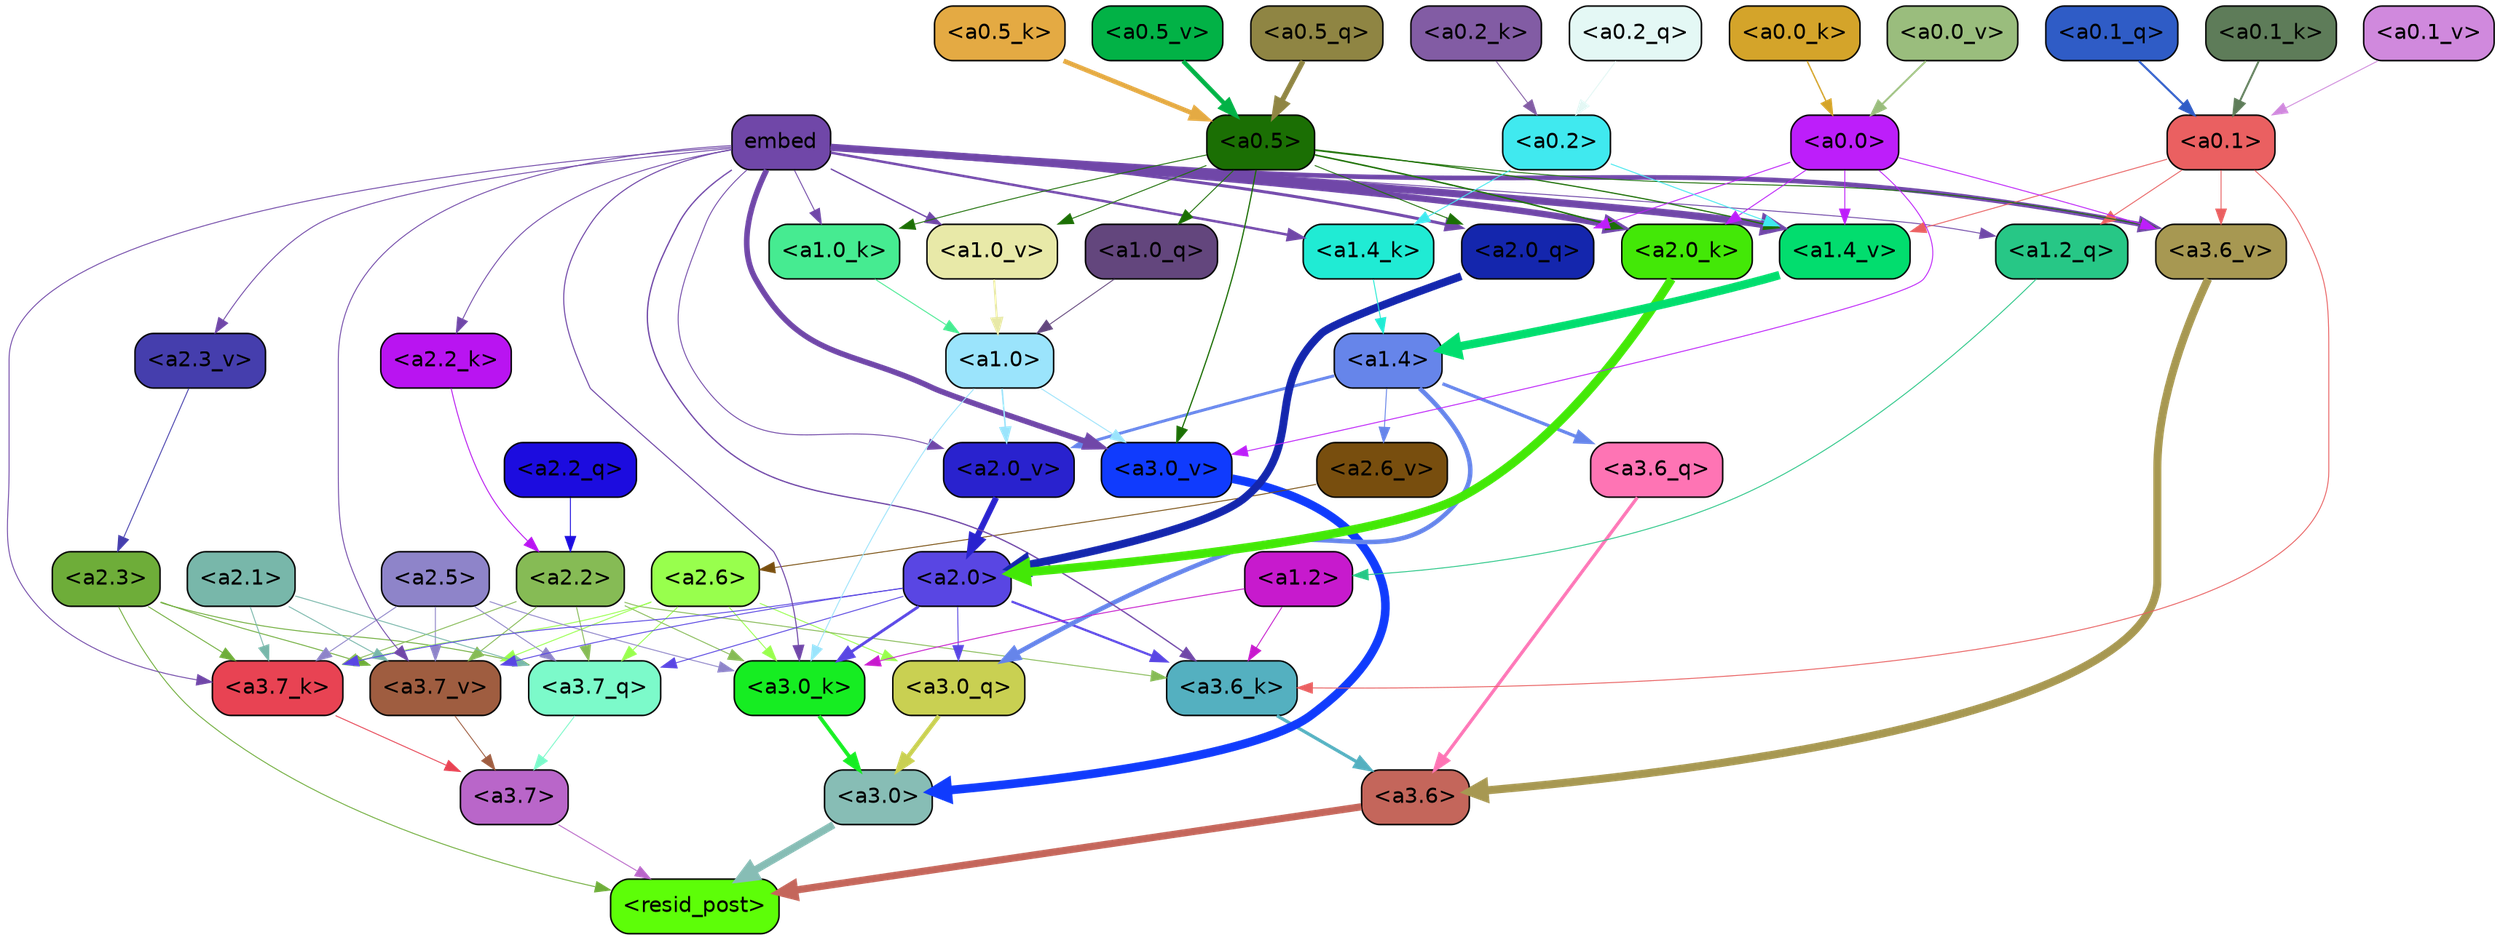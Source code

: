strict digraph "" {
	graph [bgcolor=transparent,
		layout=dot,
		overlap=false,
		splines=true
	];
	"<a3.7>"	[color=black,
		fillcolor="#b966c9",
		fontname=Helvetica,
		shape=box,
		style="filled, rounded"];
	"<resid_post>"	[color=black,
		fillcolor="#5dfe08",
		fontname=Helvetica,
		shape=box,
		style="filled, rounded"];
	"<a3.7>" -> "<resid_post>"	[color="#b966c9",
		penwidth=0.6];
	"<a3.6>"	[color=black,
		fillcolor="#c4665b",
		fontname=Helvetica,
		shape=box,
		style="filled, rounded"];
	"<a3.6>" -> "<resid_post>"	[color="#c4665b",
		penwidth=4.7534414529800415];
	"<a3.0>"	[color=black,
		fillcolor="#87bdb5",
		fontname=Helvetica,
		shape=box,
		style="filled, rounded"];
	"<a3.0>" -> "<resid_post>"	[color="#87bdb5",
		penwidth=4.898576855659485];
	"<a2.3>"	[color=black,
		fillcolor="#6ead39",
		fontname=Helvetica,
		shape=box,
		style="filled, rounded"];
	"<a2.3>" -> "<resid_post>"	[color="#6ead39",
		penwidth=0.6];
	"<a3.7_q>"	[color=black,
		fillcolor="#7cfaca",
		fontname=Helvetica,
		shape=box,
		style="filled, rounded"];
	"<a2.3>" -> "<a3.7_q>"	[color="#6ead39",
		penwidth=0.6];
	"<a3.7_k>"	[color=black,
		fillcolor="#e84353",
		fontname=Helvetica,
		shape=box,
		style="filled, rounded"];
	"<a2.3>" -> "<a3.7_k>"	[color="#6ead39",
		penwidth=0.6];
	"<a3.7_v>"	[color=black,
		fillcolor="#9f5d40",
		fontname=Helvetica,
		shape=box,
		style="filled, rounded"];
	"<a2.3>" -> "<a3.7_v>"	[color="#6ead39",
		penwidth=0.6];
	"<a3.7_q>" -> "<a3.7>"	[color="#7cfaca",
		penwidth=0.6];
	"<a3.6_q>"	[color=black,
		fillcolor="#fe74b4",
		fontname=Helvetica,
		shape=box,
		style="filled, rounded"];
	"<a3.6_q>" -> "<a3.6>"	[color="#fe74b4",
		penwidth=2.160832464694977];
	"<a3.0_q>"	[color=black,
		fillcolor="#c9d052",
		fontname=Helvetica,
		shape=box,
		style="filled, rounded"];
	"<a3.0_q>" -> "<a3.0>"	[color="#c9d052",
		penwidth=2.870753765106201];
	"<a3.7_k>" -> "<a3.7>"	[color="#e84353",
		penwidth=0.6];
	"<a3.6_k>"	[color=black,
		fillcolor="#54b0c0",
		fontname=Helvetica,
		shape=box,
		style="filled, rounded"];
	"<a3.6_k>" -> "<a3.6>"	[color="#54b0c0",
		penwidth=2.13908451795578];
	"<a3.0_k>"	[color=black,
		fillcolor="#16ed22",
		fontname=Helvetica,
		shape=box,
		style="filled, rounded"];
	"<a3.0_k>" -> "<a3.0>"	[color="#16ed22",
		penwidth=2.520303964614868];
	"<a3.7_v>" -> "<a3.7>"	[color="#9f5d40",
		penwidth=0.6];
	"<a3.6_v>"	[color=black,
		fillcolor="#a79852",
		fontname=Helvetica,
		shape=box,
		style="filled, rounded"];
	"<a3.6_v>" -> "<a3.6>"	[color="#a79852",
		penwidth=5.297133803367615];
	"<a3.0_v>"	[color=black,
		fillcolor="#103bfd",
		fontname=Helvetica,
		shape=box,
		style="filled, rounded"];
	"<a3.0_v>" -> "<a3.0>"	[color="#103bfd",
		penwidth=5.680712580680847];
	"<a2.6>"	[color=black,
		fillcolor="#98ff4d",
		fontname=Helvetica,
		shape=box,
		style="filled, rounded"];
	"<a2.6>" -> "<a3.7_q>"	[color="#98ff4d",
		penwidth=0.6];
	"<a2.6>" -> "<a3.0_q>"	[color="#98ff4d",
		penwidth=0.6];
	"<a2.6>" -> "<a3.7_k>"	[color="#98ff4d",
		penwidth=0.6];
	"<a2.6>" -> "<a3.0_k>"	[color="#98ff4d",
		penwidth=0.6];
	"<a2.6>" -> "<a3.7_v>"	[color="#98ff4d",
		penwidth=0.6];
	"<a2.5>"	[color=black,
		fillcolor="#8e84c9",
		fontname=Helvetica,
		shape=box,
		style="filled, rounded"];
	"<a2.5>" -> "<a3.7_q>"	[color="#8e84c9",
		penwidth=0.6];
	"<a2.5>" -> "<a3.7_k>"	[color="#8e84c9",
		penwidth=0.6];
	"<a2.5>" -> "<a3.0_k>"	[color="#8e84c9",
		penwidth=0.6];
	"<a2.5>" -> "<a3.7_v>"	[color="#8e84c9",
		penwidth=0.6];
	"<a2.2>"	[color=black,
		fillcolor="#86bb55",
		fontname=Helvetica,
		shape=box,
		style="filled, rounded"];
	"<a2.2>" -> "<a3.7_q>"	[color="#86bb55",
		penwidth=0.6];
	"<a2.2>" -> "<a3.7_k>"	[color="#86bb55",
		penwidth=0.6];
	"<a2.2>" -> "<a3.6_k>"	[color="#86bb55",
		penwidth=0.6];
	"<a2.2>" -> "<a3.0_k>"	[color="#86bb55",
		penwidth=0.6];
	"<a2.2>" -> "<a3.7_v>"	[color="#86bb55",
		penwidth=0.6];
	"<a2.1>"	[color=black,
		fillcolor="#78b7aa",
		fontname=Helvetica,
		shape=box,
		style="filled, rounded"];
	"<a2.1>" -> "<a3.7_q>"	[color="#78b7aa",
		penwidth=0.6];
	"<a2.1>" -> "<a3.7_k>"	[color="#78b7aa",
		penwidth=0.6];
	"<a2.1>" -> "<a3.7_v>"	[color="#78b7aa",
		penwidth=0.6];
	"<a2.0>"	[color=black,
		fillcolor="#5946e3",
		fontname=Helvetica,
		shape=box,
		style="filled, rounded"];
	"<a2.0>" -> "<a3.7_q>"	[color="#5946e3",
		penwidth=0.6];
	"<a2.0>" -> "<a3.0_q>"	[color="#5946e3",
		penwidth=0.6];
	"<a2.0>" -> "<a3.7_k>"	[color="#5946e3",
		penwidth=0.6];
	"<a2.0>" -> "<a3.6_k>"	[color="#5946e3",
		penwidth=1.4784413101151586];
	"<a2.0>" -> "<a3.0_k>"	[color="#5946e3",
		penwidth=1.8858084231615067];
	"<a2.0>" -> "<a3.7_v>"	[color="#5946e3",
		penwidth=0.6];
	"<a1.4>"	[color=black,
		fillcolor="#6685ea",
		fontname=Helvetica,
		shape=box,
		style="filled, rounded"];
	"<a1.4>" -> "<a3.6_q>"	[color="#6685ea",
		penwidth=2.149975523352623];
	"<a1.4>" -> "<a3.0_q>"	[color="#6685ea",
		penwidth=3.0018038749694824];
	"<a2.6_v>"	[color=black,
		fillcolor="#784e0e",
		fontname=Helvetica,
		shape=box,
		style="filled, rounded"];
	"<a1.4>" -> "<a2.6_v>"	[color="#6685ea",
		penwidth=0.6];
	"<a2.0_v>"	[color=black,
		fillcolor="#2922ce",
		fontname=Helvetica,
		shape=box,
		style="filled, rounded"];
	"<a1.4>" -> "<a2.0_v>"	[color="#6685ea",
		penwidth=1.925402581691742];
	embed	[color=black,
		fillcolor="#7047a8",
		fontname=Helvetica,
		shape=box,
		style="filled, rounded"];
	embed -> "<a3.7_k>"	[color="#7047a8",
		penwidth=0.6];
	embed -> "<a3.6_k>"	[color="#7047a8",
		penwidth=0.8552796393632889];
	embed -> "<a3.0_k>"	[color="#7047a8",
		penwidth=0.691851794719696];
	embed -> "<a3.7_v>"	[color="#7047a8",
		penwidth=0.6];
	embed -> "<a3.6_v>"	[color="#7047a8",
		penwidth=3.067279100418091];
	embed -> "<a3.0_v>"	[color="#7047a8",
		penwidth=3.6927278637886047];
	"<a2.0_q>"	[color=black,
		fillcolor="#1426ad",
		fontname=Helvetica,
		shape=box,
		style="filled, rounded"];
	embed -> "<a2.0_q>"	[color="#7047a8",
		penwidth=1.944248914718628];
	"<a2.2_k>"	[color=black,
		fillcolor="#b914f1",
		fontname=Helvetica,
		shape=box,
		style="filled, rounded"];
	embed -> "<a2.2_k>"	[color="#7047a8",
		penwidth=0.6];
	"<a2.0_k>"	[color=black,
		fillcolor="#43e807",
		fontname=Helvetica,
		shape=box,
		style="filled, rounded"];
	embed -> "<a2.0_k>"	[color="#7047a8",
		penwidth=4.198909968137741];
	"<a2.3_v>"	[color=black,
		fillcolor="#453ead",
		fontname=Helvetica,
		shape=box,
		style="filled, rounded"];
	embed -> "<a2.3_v>"	[color="#7047a8",
		penwidth=0.6];
	embed -> "<a2.0_v>"	[color="#7047a8",
		penwidth=0.6];
	"<a1.2_q>"	[color=black,
		fillcolor="#27c786",
		fontname=Helvetica,
		shape=box,
		style="filled, rounded"];
	embed -> "<a1.2_q>"	[color="#7047a8",
		penwidth=0.6];
	"<a1.4_k>"	[color=black,
		fillcolor="#20ebd4",
		fontname=Helvetica,
		shape=box,
		style="filled, rounded"];
	embed -> "<a1.4_k>"	[color="#7047a8",
		penwidth=1.6299549341201782];
	"<a1.0_k>"	[color=black,
		fillcolor="#46eb91",
		fontname=Helvetica,
		shape=box,
		style="filled, rounded"];
	embed -> "<a1.0_k>"	[color="#7047a8",
		penwidth=0.6];
	"<a1.4_v>"	[color=black,
		fillcolor="#02dd6e",
		fontname=Helvetica,
		shape=box,
		style="filled, rounded"];
	embed -> "<a1.4_v>"	[color="#7047a8",
		penwidth=4.780120432376862];
	"<a1.0_v>"	[color=black,
		fillcolor="#e8e9a8",
		fontname=Helvetica,
		shape=box,
		style="filled, rounded"];
	embed -> "<a1.0_v>"	[color="#7047a8",
		penwidth=0.8886437299661338];
	"<a1.2>"	[color=black,
		fillcolor="#c71acd",
		fontname=Helvetica,
		shape=box,
		style="filled, rounded"];
	"<a1.2>" -> "<a3.6_k>"	[color="#c71acd",
		penwidth=0.6];
	"<a1.2>" -> "<a3.0_k>"	[color="#c71acd",
		penwidth=0.6];
	"<a0.1>"	[color=black,
		fillcolor="#ea6061",
		fontname=Helvetica,
		shape=box,
		style="filled, rounded"];
	"<a0.1>" -> "<a3.6_k>"	[color="#ea6061",
		penwidth=0.6];
	"<a0.1>" -> "<a3.6_v>"	[color="#ea6061",
		penwidth=0.6];
	"<a0.1>" -> "<a1.2_q>"	[color="#ea6061",
		penwidth=0.6];
	"<a0.1>" -> "<a1.4_v>"	[color="#ea6061",
		penwidth=0.6];
	"<a1.0>"	[color=black,
		fillcolor="#9be4fc",
		fontname=Helvetica,
		shape=box,
		style="filled, rounded"];
	"<a1.0>" -> "<a3.0_k>"	[color="#9be4fc",
		penwidth=0.6];
	"<a1.0>" -> "<a3.0_v>"	[color="#9be4fc",
		penwidth=0.6];
	"<a1.0>" -> "<a2.0_v>"	[color="#9be4fc",
		penwidth=0.9920598268508911];
	"<a0.5>"	[color=black,
		fillcolor="#1b6f04",
		fontname=Helvetica,
		shape=box,
		style="filled, rounded"];
	"<a0.5>" -> "<a3.6_v>"	[color="#1b6f04",
		penwidth=0.6];
	"<a0.5>" -> "<a3.0_v>"	[color="#1b6f04",
		penwidth=0.8028683364391327];
	"<a0.5>" -> "<a2.0_q>"	[color="#1b6f04",
		penwidth=0.6];
	"<a0.5>" -> "<a2.0_k>"	[color="#1b6f04",
		penwidth=0.9883035719394684];
	"<a1.0_q>"	[color=black,
		fillcolor="#63467d",
		fontname=Helvetica,
		shape=box,
		style="filled, rounded"];
	"<a0.5>" -> "<a1.0_q>"	[color="#1b6f04",
		penwidth=0.6];
	"<a0.5>" -> "<a1.0_k>"	[color="#1b6f04",
		penwidth=0.6];
	"<a0.5>" -> "<a1.4_v>"	[color="#1b6f04",
		penwidth=0.7686666250228882];
	"<a0.5>" -> "<a1.0_v>"	[color="#1b6f04",
		penwidth=0.6];
	"<a0.0>"	[color=black,
		fillcolor="#bd1efa",
		fontname=Helvetica,
		shape=box,
		style="filled, rounded"];
	"<a0.0>" -> "<a3.6_v>"	[color="#bd1efa",
		penwidth=0.6];
	"<a0.0>" -> "<a3.0_v>"	[color="#bd1efa",
		penwidth=0.6];
	"<a0.0>" -> "<a2.0_q>"	[color="#bd1efa",
		penwidth=0.6];
	"<a0.0>" -> "<a2.0_k>"	[color="#bd1efa",
		penwidth=0.6];
	"<a0.0>" -> "<a1.4_v>"	[color="#bd1efa",
		penwidth=0.6];
	"<a2.2_q>"	[color=black,
		fillcolor="#1c0cdf",
		fontname=Helvetica,
		shape=box,
		style="filled, rounded"];
	"<a2.2_q>" -> "<a2.2>"	[color="#1c0cdf",
		penwidth=0.6];
	"<a2.0_q>" -> "<a2.0>"	[color="#1426ad",
		penwidth=5.1847569942474365];
	"<a2.2_k>" -> "<a2.2>"	[color="#b914f1",
		penwidth=0.6149471998214722];
	"<a2.0_k>" -> "<a2.0>"	[color="#43e807",
		penwidth=5.773491740226746];
	"<a2.6_v>" -> "<a2.6>"	[color="#784e0e",
		penwidth=0.6];
	"<a2.3_v>" -> "<a2.3>"	[color="#453ead",
		penwidth=0.6];
	"<a2.0_v>" -> "<a2.0>"	[color="#2922ce",
		penwidth=3.9731863737106323];
	"<a1.2_q>" -> "<a1.2>"	[color="#27c786",
		penwidth=0.6];
	"<a1.0_q>" -> "<a1.0>"	[color="#63467d",
		penwidth=0.6];
	"<a1.4_k>" -> "<a1.4>"	[color="#20ebd4",
		penwidth=0.6];
	"<a1.0_k>" -> "<a1.0>"	[color="#46eb91",
		penwidth=0.6];
	"<a1.4_v>" -> "<a1.4>"	[color="#02dd6e",
		penwidth=5.565408229827881];
	"<a1.0_v>" -> "<a1.0>"	[color="#e8e9a8",
		penwidth=1.3358666002750397];
	"<a0.2>"	[color=black,
		fillcolor="#40e9ef",
		fontname=Helvetica,
		shape=box,
		style="filled, rounded"];
	"<a0.2>" -> "<a1.4_k>"	[color="#40e9ef",
		penwidth=0.6];
	"<a0.2>" -> "<a1.4_v>"	[color="#40e9ef",
		penwidth=0.6];
	"<a0.5_q>"	[color=black,
		fillcolor="#8f8543",
		fontname=Helvetica,
		shape=box,
		style="filled, rounded"];
	"<a0.5_q>" -> "<a0.5>"	[color="#8f8543",
		penwidth=3.473052144050598];
	"<a0.2_q>"	[color=black,
		fillcolor="#e4f8f5",
		fontname=Helvetica,
		shape=box,
		style="filled, rounded"];
	"<a0.2_q>" -> "<a0.2>"	[color="#e4f8f5",
		penwidth=0.615731954574585];
	"<a0.1_q>"	[color=black,
		fillcolor="#2f5cc6",
		fontname=Helvetica,
		shape=box,
		style="filled, rounded"];
	"<a0.1_q>" -> "<a0.1>"	[color="#2f5cc6",
		penwidth=1.372210443019867];
	"<a0.5_k>"	[color=black,
		fillcolor="#e4aa43",
		fontname=Helvetica,
		shape=box,
		style="filled, rounded"];
	"<a0.5_k>" -> "<a0.5>"	[color="#e4aa43",
		penwidth=3.105746805667877];
	"<a0.2_k>"	[color=black,
		fillcolor="#825ca4",
		fontname=Helvetica,
		shape=box,
		style="filled, rounded"];
	"<a0.2_k>" -> "<a0.2>"	[color="#825ca4",
		penwidth=0.6];
	"<a0.1_k>"	[color=black,
		fillcolor="#5e7c59",
		fontname=Helvetica,
		shape=box,
		style="filled, rounded"];
	"<a0.1_k>" -> "<a0.1>"	[color="#5e7c59",
		penwidth=1.2916463017463684];
	"<a0.0_k>"	[color=black,
		fillcolor="#d4a42a",
		fontname=Helvetica,
		shape=box,
		style="filled, rounded"];
	"<a0.0_k>" -> "<a0.0>"	[color="#d4a42a",
		penwidth=0.9117016792297363];
	"<a0.5_v>"	[color=black,
		fillcolor="#02b246",
		fontname=Helvetica,
		shape=box,
		style="filled, rounded"];
	"<a0.5_v>" -> "<a0.5>"	[color="#02b246",
		penwidth=2.9294926524162292];
	"<a0.1_v>"	[color=black,
		fillcolor="#d089dd",
		fontname=Helvetica,
		shape=box,
		style="filled, rounded"];
	"<a0.1_v>" -> "<a0.1>"	[color="#d089dd",
		penwidth=0.6];
	"<a0.0_v>"	[color=black,
		fillcolor="#9abd7d",
		fontname=Helvetica,
		shape=box,
		style="filled, rounded"];
	"<a0.0_v>" -> "<a0.0>"	[color="#9abd7d",
		penwidth=1.2382320165634155];
}
